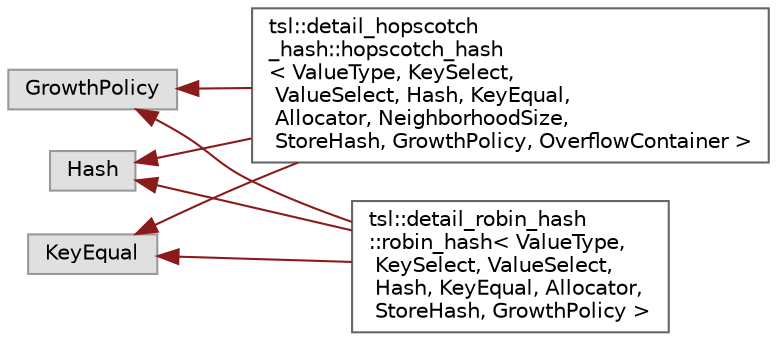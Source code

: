 digraph "Graphical Class Hierarchy"
{
 // INTERACTIVE_SVG=YES
 // LATEX_PDF_SIZE
  bgcolor="transparent";
  edge [fontname=Helvetica,fontsize=10,labelfontname=Helvetica,labelfontsize=10];
  node [fontname=Helvetica,fontsize=10,shape=box,height=0.2,width=0.4];
  rankdir="LR";
  Node0 [id="Node000000",label="GrowthPolicy",height=0.2,width=0.4,color="grey60", fillcolor="#E0E0E0", style="filled",tooltip=" "];
  Node0 -> Node1 [id="edge21_Node000000_Node000001",dir="back",color="firebrick4",style="solid",tooltip=" "];
  Node1 [id="Node000001",label="tsl::detail_hopscotch\l_hash::hopscotch_hash\l\< ValueType, KeySelect,\l ValueSelect, Hash, KeyEqual,\l Allocator, NeighborhoodSize,\l StoreHash, GrowthPolicy, OverflowContainer \>",height=0.2,width=0.4,color="grey40", fillcolor="white", style="filled",URL="$classtsl_1_1detail__hopscotch__hash_1_1hopscotch__hash.html",tooltip=" "];
  Node0 -> Node3 [id="edge22_Node000000_Node000003",dir="back",color="firebrick4",style="solid",tooltip=" "];
  Node3 [id="Node000003",label="tsl::detail_robin_hash\l::robin_hash\< ValueType,\l KeySelect, ValueSelect,\l Hash, KeyEqual, Allocator,\l StoreHash, GrowthPolicy \>",height=0.2,width=0.4,color="grey40", fillcolor="white", style="filled",URL="$classtsl_1_1detail__robin__hash_1_1robin__hash.html",tooltip=" "];
  Node2 [id="Node000002",label="Hash",height=0.2,width=0.4,color="grey60", fillcolor="#E0E0E0", style="filled",tooltip=" "];
  Node2 -> Node1 [id="edge23_Node000002_Node000001",dir="back",color="firebrick4",style="solid",tooltip=" "];
  Node2 -> Node3 [id="edge24_Node000002_Node000003",dir="back",color="firebrick4",style="solid",tooltip=" "];
  Node4 [id="Node000004",label="KeyEqual",height=0.2,width=0.4,color="grey60", fillcolor="#E0E0E0", style="filled",tooltip=" "];
  Node4 -> Node1 [id="edge25_Node000004_Node000001",dir="back",color="firebrick4",style="solid",tooltip=" "];
  Node4 -> Node3 [id="edge26_Node000004_Node000003",dir="back",color="firebrick4",style="solid",tooltip=" "];
}
